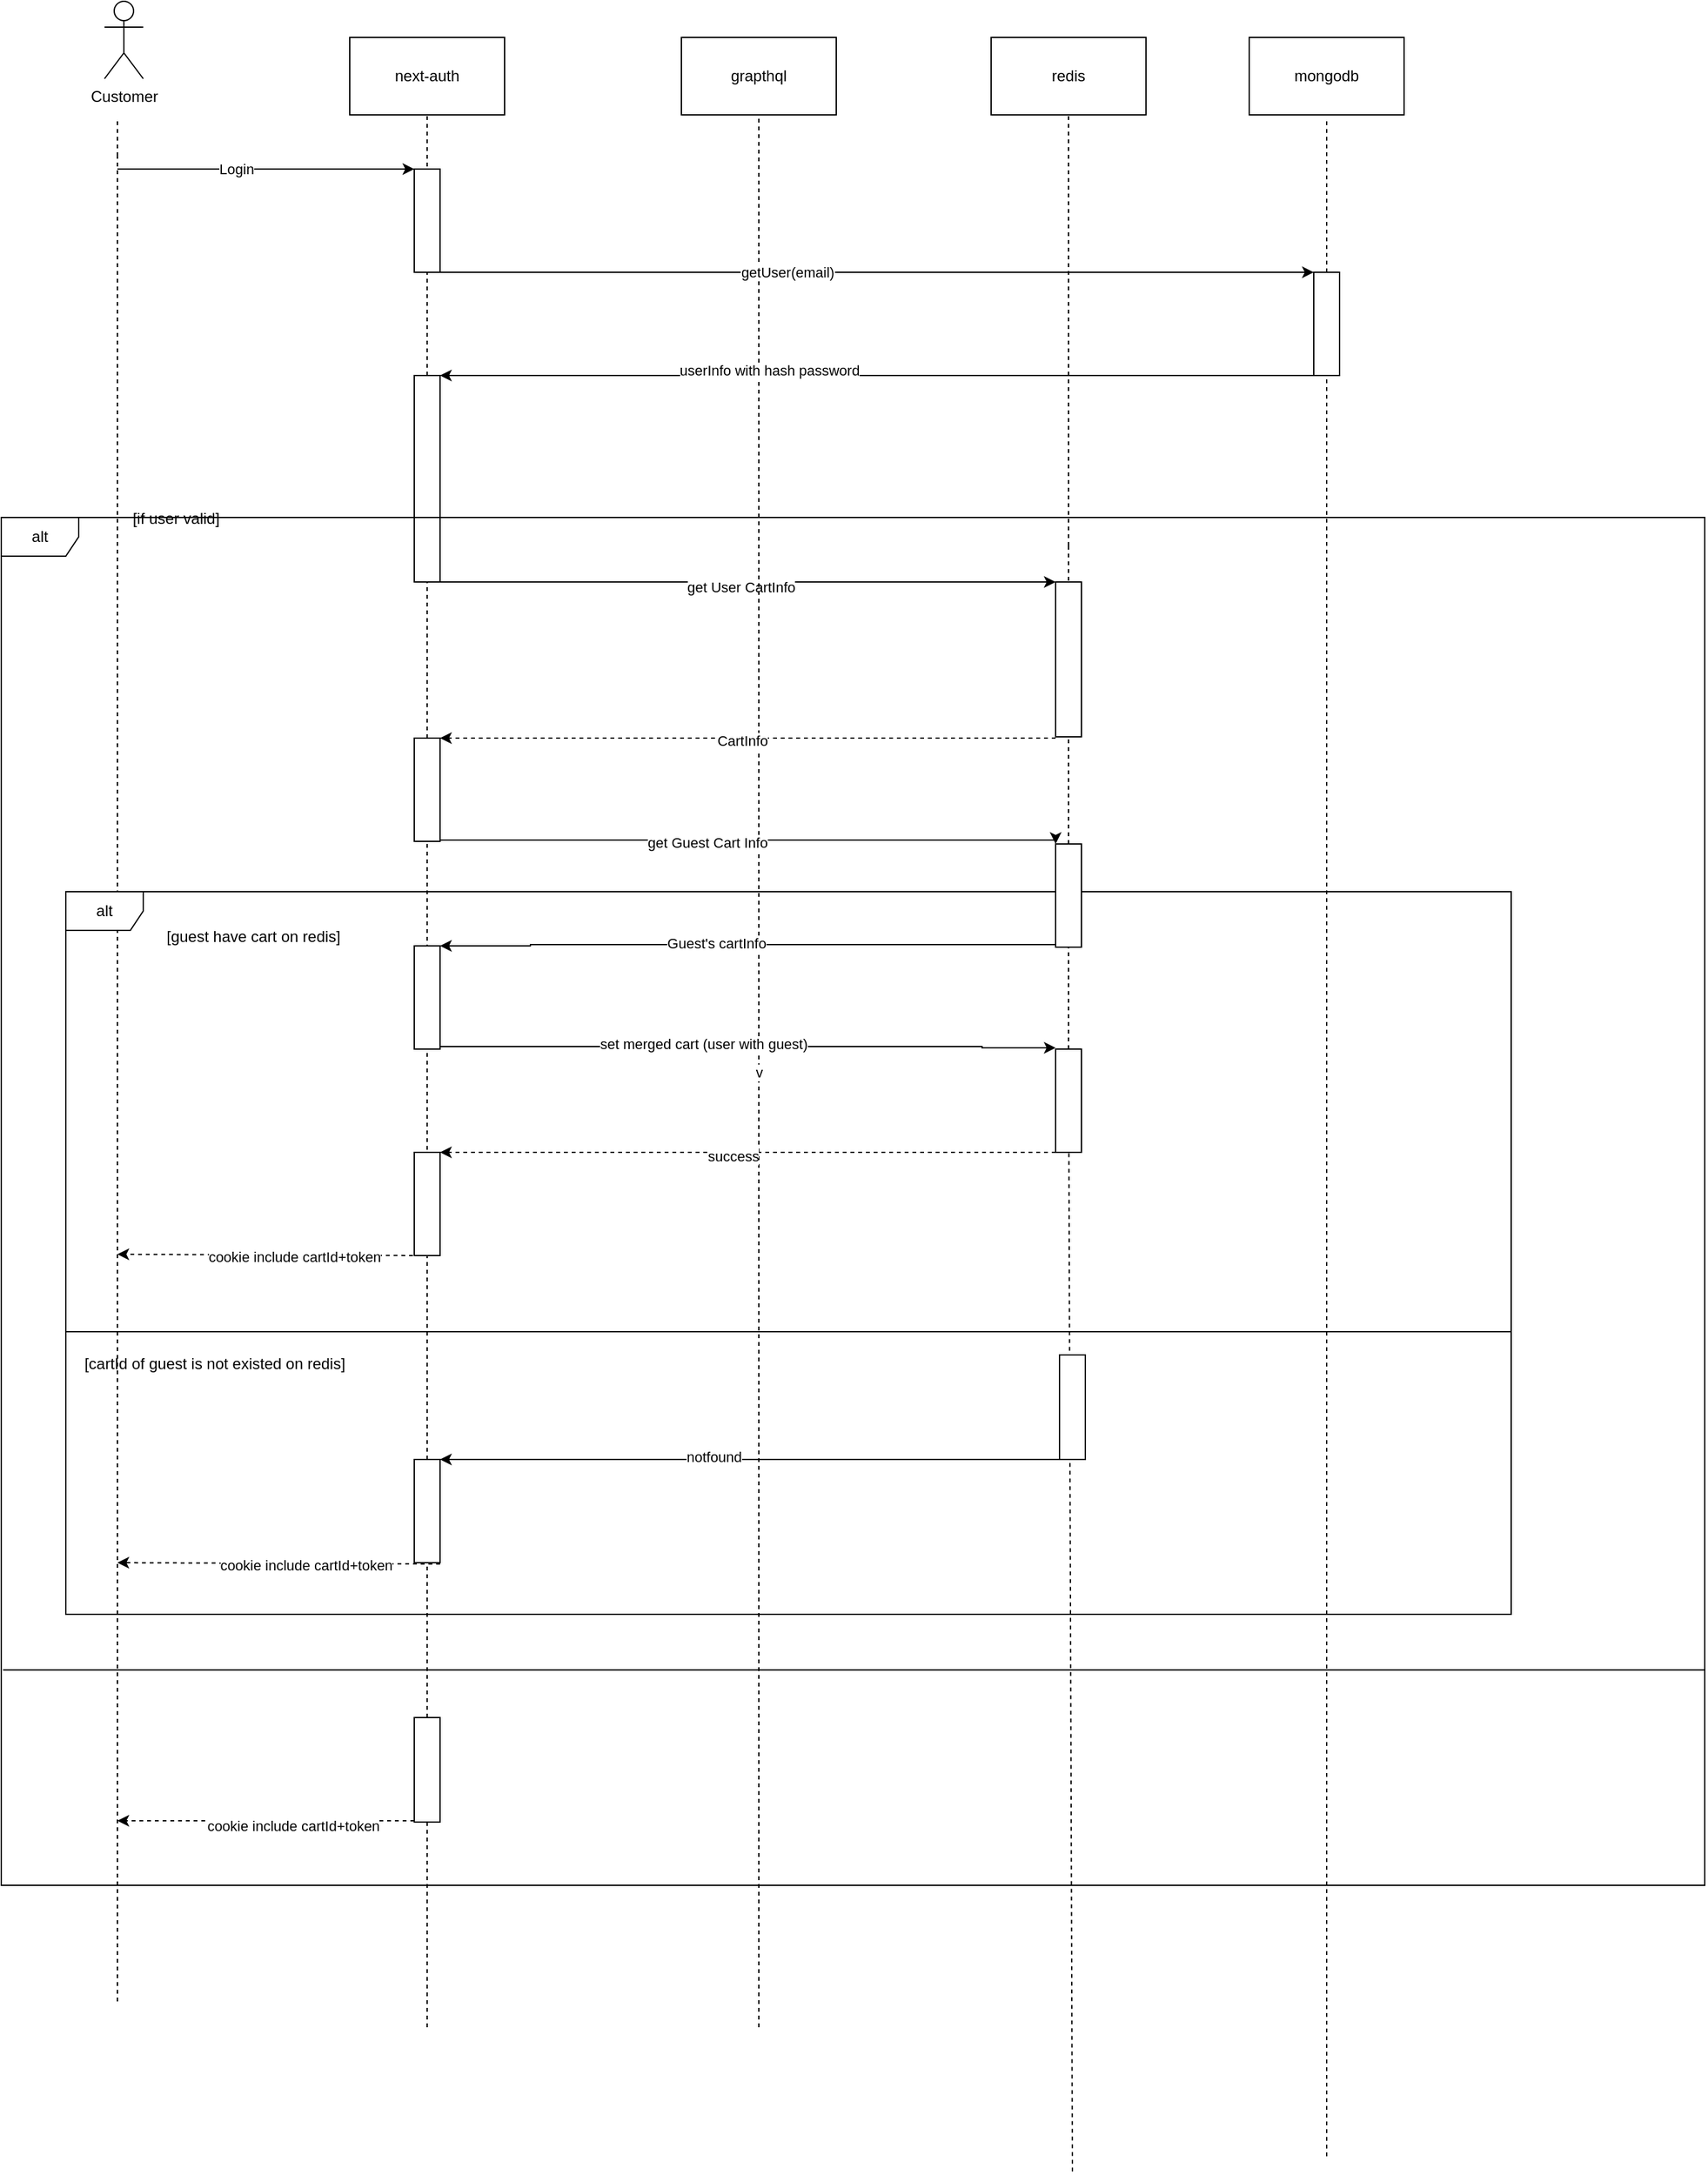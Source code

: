 <mxfile version="22.1.18" type="github">
  <diagram name="Trang-1" id="dvvwJ2dph8NqP0BnXhps">
    <mxGraphModel dx="814" dy="502" grid="1" gridSize="10" guides="1" tooltips="1" connect="1" arrows="1" fold="1" page="1" pageScale="1" pageWidth="827" pageHeight="1169" math="0" shadow="0">
      <root>
        <mxCell id="0" />
        <mxCell id="1" parent="0" />
        <mxCell id="zn6XUu11DT78l4Vp_WCX-81" style="edgeStyle=orthogonalEdgeStyle;rounded=0;orthogonalLoop=1;jettySize=auto;html=1;exitX=1;exitY=1;exitDx=0;exitDy=0;entryX=0;entryY=0;entryDx=0;entryDy=0;" edge="1" parent="1" source="zn6XUu11DT78l4Vp_WCX-75" target="zn6XUu11DT78l4Vp_WCX-80">
          <mxGeometry relative="1" as="geometry">
            <Array as="points">
              <mxPoint x="550" y="560" />
              <mxPoint x="550" y="560" />
            </Array>
          </mxGeometry>
        </mxCell>
        <mxCell id="zn6XUu11DT78l4Vp_WCX-82" value="get User CartInfo" style="edgeLabel;html=1;align=center;verticalAlign=middle;resizable=0;points=[];" vertex="1" connectable="0" parent="zn6XUu11DT78l4Vp_WCX-81">
          <mxGeometry x="-0.024" y="-4" relative="1" as="geometry">
            <mxPoint as="offset" />
          </mxGeometry>
        </mxCell>
        <mxCell id="zn6XUu11DT78l4Vp_WCX-75" value="" style="rounded=0;whiteSpace=wrap;html=1;" vertex="1" parent="1">
          <mxGeometry x="350" y="400" width="20" height="160" as="geometry" />
        </mxCell>
        <mxCell id="zn6XUu11DT78l4Vp_WCX-2" value="next-auth" style="rounded=0;whiteSpace=wrap;html=1;" vertex="1" parent="1">
          <mxGeometry x="300" y="138" width="120" height="60" as="geometry" />
        </mxCell>
        <mxCell id="zn6XUu11DT78l4Vp_WCX-3" value="grapthql" style="rounded=0;whiteSpace=wrap;html=1;" vertex="1" parent="1">
          <mxGeometry x="557" y="138" width="120" height="60" as="geometry" />
        </mxCell>
        <mxCell id="zn6XUu11DT78l4Vp_WCX-4" value="Customer" style="shape=umlActor;verticalLabelPosition=bottom;verticalAlign=top;html=1;outlineConnect=0;" vertex="1" parent="1">
          <mxGeometry x="110" y="110" width="30" height="60" as="geometry" />
        </mxCell>
        <mxCell id="zn6XUu11DT78l4Vp_WCX-8" value="" style="endArrow=none;dashed=1;html=1;rounded=0;" edge="1" parent="1">
          <mxGeometry width="50" height="50" relative="1" as="geometry">
            <mxPoint x="120" y="230" as="sourcePoint" />
            <mxPoint x="120" y="200" as="targetPoint" />
          </mxGeometry>
        </mxCell>
        <mxCell id="zn6XUu11DT78l4Vp_WCX-11" value="" style="endArrow=none;dashed=1;html=1;rounded=0;" edge="1" parent="1">
          <mxGeometry width="50" height="50" relative="1" as="geometry">
            <mxPoint x="120" y="1660" as="sourcePoint" />
            <mxPoint x="120" y="230" as="targetPoint" />
          </mxGeometry>
        </mxCell>
        <mxCell id="zn6XUu11DT78l4Vp_WCX-12" value="" style="endArrow=none;dashed=1;html=1;rounded=0;" edge="1" parent="1" source="zn6XUu11DT78l4Vp_WCX-75">
          <mxGeometry width="50" height="50" relative="1" as="geometry">
            <mxPoint x="360" y="550" as="sourcePoint" />
            <mxPoint x="360" y="198" as="targetPoint" />
          </mxGeometry>
        </mxCell>
        <mxCell id="zn6XUu11DT78l4Vp_WCX-17" value="v" style="endArrow=none;dashed=1;html=1;rounded=0;" edge="1" parent="1">
          <mxGeometry width="50" height="50" relative="1" as="geometry">
            <mxPoint x="617" y="1680" as="sourcePoint" />
            <mxPoint x="617" y="200" as="targetPoint" />
          </mxGeometry>
        </mxCell>
        <mxCell id="zn6XUu11DT78l4Vp_WCX-20" value="" style="rounded=0;whiteSpace=wrap;html=1;" vertex="1" parent="1">
          <mxGeometry x="350" y="240" width="20" height="80" as="geometry" />
        </mxCell>
        <mxCell id="zn6XUu11DT78l4Vp_WCX-22" value="" style="endArrow=classic;html=1;rounded=0;entryX=0;entryY=0;entryDx=0;entryDy=0;" edge="1" parent="1" target="zn6XUu11DT78l4Vp_WCX-20">
          <mxGeometry width="50" height="50" relative="1" as="geometry">
            <mxPoint x="120" y="240" as="sourcePoint" />
            <mxPoint x="360" y="310" as="targetPoint" />
          </mxGeometry>
        </mxCell>
        <mxCell id="zn6XUu11DT78l4Vp_WCX-23" value="Login" style="edgeLabel;html=1;align=center;verticalAlign=middle;resizable=0;points=[];" vertex="1" connectable="0" parent="zn6XUu11DT78l4Vp_WCX-22">
          <mxGeometry x="-0.206" y="1" relative="1" as="geometry">
            <mxPoint y="1" as="offset" />
          </mxGeometry>
        </mxCell>
        <mxCell id="zn6XUu11DT78l4Vp_WCX-24" value="redis" style="rounded=0;whiteSpace=wrap;html=1;" vertex="1" parent="1">
          <mxGeometry x="797" y="138" width="120" height="60" as="geometry" />
        </mxCell>
        <mxCell id="zn6XUu11DT78l4Vp_WCX-25" value="" style="endArrow=none;dashed=1;html=1;rounded=0;entryX=0.5;entryY=1;entryDx=0;entryDy=0;" edge="1" parent="1" target="zn6XUu11DT78l4Vp_WCX-24">
          <mxGeometry width="50" height="50" relative="1" as="geometry">
            <mxPoint x="857" y="532" as="sourcePoint" />
            <mxPoint x="847" y="200" as="targetPoint" />
          </mxGeometry>
        </mxCell>
        <mxCell id="zn6XUu11DT78l4Vp_WCX-26" value="mongodb" style="rounded=0;whiteSpace=wrap;html=1;" vertex="1" parent="1">
          <mxGeometry x="997" y="138" width="120" height="60" as="geometry" />
        </mxCell>
        <mxCell id="zn6XUu11DT78l4Vp_WCX-27" value="" style="endArrow=none;dashed=1;html=1;rounded=0;" edge="1" parent="1" source="zn6XUu11DT78l4Vp_WCX-70">
          <mxGeometry width="50" height="50" relative="1" as="geometry">
            <mxPoint x="1057" y="1180" as="sourcePoint" />
            <mxPoint x="1057" y="200" as="targetPoint" />
          </mxGeometry>
        </mxCell>
        <mxCell id="zn6XUu11DT78l4Vp_WCX-38" value="" style="endArrow=none;dashed=1;html=1;rounded=0;" edge="1" parent="1" source="zn6XUu11DT78l4Vp_WCX-48">
          <mxGeometry width="50" height="50" relative="1" as="geometry">
            <mxPoint x="857" y="1255" as="sourcePoint" />
            <mxPoint x="857" y="530" as="targetPoint" />
          </mxGeometry>
        </mxCell>
        <mxCell id="zn6XUu11DT78l4Vp_WCX-39" value="" style="endArrow=classic;html=1;rounded=0;dashed=1;exitX=0;exitY=1;exitDx=0;exitDy=0;entryX=1;entryY=0;entryDx=0;entryDy=0;" edge="1" parent="1" target="zn6XUu11DT78l4Vp_WCX-41">
          <mxGeometry width="50" height="50" relative="1" as="geometry">
            <mxPoint x="847" y="681" as="sourcePoint" />
            <mxPoint x="370" y="703" as="targetPoint" />
          </mxGeometry>
        </mxCell>
        <mxCell id="zn6XUu11DT78l4Vp_WCX-84" value="CartInfo" style="edgeLabel;html=1;align=center;verticalAlign=middle;resizable=0;points=[];" vertex="1" connectable="0" parent="zn6XUu11DT78l4Vp_WCX-39">
          <mxGeometry x="0.019" y="2" relative="1" as="geometry">
            <mxPoint as="offset" />
          </mxGeometry>
        </mxCell>
        <mxCell id="zn6XUu11DT78l4Vp_WCX-42" value="" style="endArrow=none;dashed=1;html=1;rounded=0;" edge="1" parent="1" source="zn6XUu11DT78l4Vp_WCX-128" target="zn6XUu11DT78l4Vp_WCX-41">
          <mxGeometry width="50" height="50" relative="1" as="geometry">
            <mxPoint x="360" y="1680" as="sourcePoint" />
            <mxPoint x="360" y="204" as="targetPoint" />
          </mxGeometry>
        </mxCell>
        <mxCell id="zn6XUu11DT78l4Vp_WCX-124" style="edgeStyle=orthogonalEdgeStyle;rounded=0;orthogonalLoop=1;jettySize=auto;html=1;entryX=0;entryY=0;entryDx=0;entryDy=0;" edge="1" parent="1" source="zn6XUu11DT78l4Vp_WCX-41" target="zn6XUu11DT78l4Vp_WCX-48">
          <mxGeometry relative="1" as="geometry">
            <Array as="points">
              <mxPoint x="847" y="760" />
            </Array>
          </mxGeometry>
        </mxCell>
        <mxCell id="zn6XUu11DT78l4Vp_WCX-125" value="get Guest Cart Info" style="edgeLabel;html=1;align=center;verticalAlign=middle;resizable=0;points=[];" vertex="1" connectable="0" parent="zn6XUu11DT78l4Vp_WCX-124">
          <mxGeometry x="-0.138" y="-2" relative="1" as="geometry">
            <mxPoint as="offset" />
          </mxGeometry>
        </mxCell>
        <mxCell id="zn6XUu11DT78l4Vp_WCX-41" value="" style="rounded=0;whiteSpace=wrap;html=1;" vertex="1" parent="1">
          <mxGeometry x="350" y="681" width="20" height="80" as="geometry" />
        </mxCell>
        <mxCell id="zn6XUu11DT78l4Vp_WCX-44" value="alt" style="shape=umlFrame;whiteSpace=wrap;html=1;pointerEvents=0;" vertex="1" parent="1">
          <mxGeometry x="80" y="800" width="1120" height="560" as="geometry" />
        </mxCell>
        <mxCell id="zn6XUu11DT78l4Vp_WCX-45" value="[guest have cart on redis]" style="text;html=1;align=center;verticalAlign=middle;resizable=0;points=[];autosize=1;strokeColor=none;fillColor=none;" vertex="1" parent="1">
          <mxGeometry x="145" y="820" width="160" height="30" as="geometry" />
        </mxCell>
        <mxCell id="zn6XUu11DT78l4Vp_WCX-58" value="" style="endArrow=none;dashed=1;html=1;rounded=0;" edge="1" parent="1" target="zn6XUu11DT78l4Vp_WCX-48">
          <mxGeometry width="50" height="50" relative="1" as="geometry">
            <mxPoint x="857" y="922" as="sourcePoint" />
            <mxPoint x="857" y="247" as="targetPoint" />
          </mxGeometry>
        </mxCell>
        <mxCell id="zn6XUu11DT78l4Vp_WCX-101" style="edgeStyle=orthogonalEdgeStyle;rounded=0;orthogonalLoop=1;jettySize=auto;html=1;entryX=1;entryY=0;entryDx=0;entryDy=0;exitX=0;exitY=1;exitDx=0;exitDy=0;" edge="1" parent="1" target="zn6XUu11DT78l4Vp_WCX-98">
          <mxGeometry relative="1" as="geometry">
            <mxPoint x="847" y="842" as="sourcePoint" />
            <mxPoint x="370" y="881" as="targetPoint" />
            <Array as="points">
              <mxPoint x="440" y="841" />
            </Array>
          </mxGeometry>
        </mxCell>
        <mxCell id="zn6XUu11DT78l4Vp_WCX-102" value="Guest&#39;s cartInfo" style="edgeLabel;html=1;align=center;verticalAlign=middle;resizable=0;points=[];" vertex="1" connectable="0" parent="zn6XUu11DT78l4Vp_WCX-101">
          <mxGeometry x="0.104" y="-1" relative="1" as="geometry">
            <mxPoint as="offset" />
          </mxGeometry>
        </mxCell>
        <mxCell id="zn6XUu11DT78l4Vp_WCX-48" value="" style="rounded=0;whiteSpace=wrap;html=1;" vertex="1" parent="1">
          <mxGeometry x="847" y="763" width="20" height="80" as="geometry" />
        </mxCell>
        <mxCell id="zn6XUu11DT78l4Vp_WCX-64" value="alt" style="shape=umlFrame;whiteSpace=wrap;html=1;pointerEvents=0;" vertex="1" parent="1">
          <mxGeometry x="30" y="510" width="1320" height="1060" as="geometry" />
        </mxCell>
        <mxCell id="zn6XUu11DT78l4Vp_WCX-66" value="[if user valid]" style="text;html=1;align=center;verticalAlign=middle;resizable=0;points=[];autosize=1;strokeColor=none;fillColor=none;" vertex="1" parent="1">
          <mxGeometry x="120" y="496" width="90" height="30" as="geometry" />
        </mxCell>
        <mxCell id="zn6XUu11DT78l4Vp_WCX-72" value="" style="endArrow=classic;html=1;rounded=0;exitX=1;exitY=1;exitDx=0;exitDy=0;entryX=0;entryY=0;entryDx=0;entryDy=0;" edge="1" parent="1" source="zn6XUu11DT78l4Vp_WCX-20" target="zn6XUu11DT78l4Vp_WCX-70">
          <mxGeometry width="50" height="50" relative="1" as="geometry">
            <mxPoint x="130" y="250" as="sourcePoint" />
            <mxPoint x="1280" y="320" as="targetPoint" />
          </mxGeometry>
        </mxCell>
        <mxCell id="zn6XUu11DT78l4Vp_WCX-73" value="getUser(email)" style="edgeLabel;html=1;align=center;verticalAlign=middle;resizable=0;points=[];" vertex="1" connectable="0" parent="zn6XUu11DT78l4Vp_WCX-72">
          <mxGeometry x="-0.206" y="1" relative="1" as="geometry">
            <mxPoint y="1" as="offset" />
          </mxGeometry>
        </mxCell>
        <mxCell id="zn6XUu11DT78l4Vp_WCX-74" value="" style="endArrow=none;dashed=1;html=1;rounded=0;entryX=0.5;entryY=1;entryDx=0;entryDy=0;" edge="1" parent="1" target="zn6XUu11DT78l4Vp_WCX-70">
          <mxGeometry width="50" height="50" relative="1" as="geometry">
            <mxPoint x="1057" y="1780" as="sourcePoint" />
            <mxPoint x="1300" y="578" as="targetPoint" />
          </mxGeometry>
        </mxCell>
        <mxCell id="zn6XUu11DT78l4Vp_WCX-77" style="edgeStyle=orthogonalEdgeStyle;rounded=0;orthogonalLoop=1;jettySize=auto;html=1;entryX=1;entryY=0;entryDx=0;entryDy=0;exitX=0;exitY=1;exitDx=0;exitDy=0;" edge="1" parent="1" source="zn6XUu11DT78l4Vp_WCX-70" target="zn6XUu11DT78l4Vp_WCX-75">
          <mxGeometry relative="1" as="geometry">
            <Array as="points">
              <mxPoint x="830" y="400" />
              <mxPoint x="830" y="400" />
            </Array>
          </mxGeometry>
        </mxCell>
        <mxCell id="zn6XUu11DT78l4Vp_WCX-79" value="userInfo with hash password" style="edgeLabel;html=1;align=center;verticalAlign=middle;resizable=0;points=[];" vertex="1" connectable="0" parent="zn6XUu11DT78l4Vp_WCX-77">
          <mxGeometry x="0.247" y="-4" relative="1" as="geometry">
            <mxPoint as="offset" />
          </mxGeometry>
        </mxCell>
        <mxCell id="zn6XUu11DT78l4Vp_WCX-70" value="" style="rounded=0;whiteSpace=wrap;html=1;" vertex="1" parent="1">
          <mxGeometry x="1047" y="320" width="20" height="80" as="geometry" />
        </mxCell>
        <mxCell id="zn6XUu11DT78l4Vp_WCX-76" value="" style="endArrow=none;dashed=1;html=1;rounded=0;entryX=0.5;entryY=1;entryDx=0;entryDy=0;" edge="1" parent="1" source="zn6XUu11DT78l4Vp_WCX-41" target="zn6XUu11DT78l4Vp_WCX-75">
          <mxGeometry width="50" height="50" relative="1" as="geometry">
            <mxPoint x="360" y="715" as="sourcePoint" />
            <mxPoint x="360" y="543" as="targetPoint" />
          </mxGeometry>
        </mxCell>
        <mxCell id="zn6XUu11DT78l4Vp_WCX-80" value="" style="rounded=0;whiteSpace=wrap;html=1;" vertex="1" parent="1">
          <mxGeometry x="847" y="560" width="20" height="120" as="geometry" />
        </mxCell>
        <mxCell id="zn6XUu11DT78l4Vp_WCX-106" style="edgeStyle=orthogonalEdgeStyle;rounded=0;orthogonalLoop=1;jettySize=auto;html=1;entryX=0;entryY=0;entryDx=0;entryDy=0;" edge="1" parent="1">
          <mxGeometry relative="1" as="geometry">
            <mxPoint x="370" y="920.0" as="sourcePoint" />
            <mxPoint x="847" y="921" as="targetPoint" />
            <Array as="points">
              <mxPoint x="790" y="920" />
              <mxPoint x="790" y="921" />
            </Array>
          </mxGeometry>
        </mxCell>
        <mxCell id="zn6XUu11DT78l4Vp_WCX-107" value="set merged cart (user with guest)" style="edgeLabel;html=1;align=center;verticalAlign=middle;resizable=0;points=[];" vertex="1" connectable="0" parent="zn6XUu11DT78l4Vp_WCX-106">
          <mxGeometry x="-0.149" y="2" relative="1" as="geometry">
            <mxPoint as="offset" />
          </mxGeometry>
        </mxCell>
        <mxCell id="zn6XUu11DT78l4Vp_WCX-98" value="" style="rounded=0;whiteSpace=wrap;html=1;" vertex="1" parent="1">
          <mxGeometry x="350" y="842" width="20" height="80" as="geometry" />
        </mxCell>
        <mxCell id="zn6XUu11DT78l4Vp_WCX-105" value="" style="endArrow=none;dashed=1;html=1;rounded=0;" edge="1" parent="1">
          <mxGeometry width="50" height="50" relative="1" as="geometry">
            <mxPoint x="860" y="1791.714" as="sourcePoint" />
            <mxPoint x="857" y="926" as="targetPoint" />
          </mxGeometry>
        </mxCell>
        <mxCell id="zn6XUu11DT78l4Vp_WCX-113" style="edgeStyle=orthogonalEdgeStyle;rounded=0;orthogonalLoop=1;jettySize=auto;html=1;entryX=1;entryY=0;entryDx=0;entryDy=0;dashed=1;" edge="1" parent="1" source="zn6XUu11DT78l4Vp_WCX-108" target="zn6XUu11DT78l4Vp_WCX-111">
          <mxGeometry relative="1" as="geometry">
            <Array as="points">
              <mxPoint x="700" y="1002" />
              <mxPoint x="700" y="1002" />
            </Array>
          </mxGeometry>
        </mxCell>
        <mxCell id="zn6XUu11DT78l4Vp_WCX-116" value="success" style="edgeLabel;html=1;align=center;verticalAlign=middle;resizable=0;points=[];" vertex="1" connectable="0" parent="zn6XUu11DT78l4Vp_WCX-113">
          <mxGeometry x="0.051" y="3" relative="1" as="geometry">
            <mxPoint as="offset" />
          </mxGeometry>
        </mxCell>
        <mxCell id="zn6XUu11DT78l4Vp_WCX-108" value="" style="rounded=0;whiteSpace=wrap;html=1;" vertex="1" parent="1">
          <mxGeometry x="847" y="922" width="20" height="80" as="geometry" />
        </mxCell>
        <mxCell id="zn6XUu11DT78l4Vp_WCX-111" value="" style="rounded=0;whiteSpace=wrap;html=1;" vertex="1" parent="1">
          <mxGeometry x="350" y="1002" width="20" height="80" as="geometry" />
        </mxCell>
        <mxCell id="zn6XUu11DT78l4Vp_WCX-118" value="" style="endArrow=classic;html=1;rounded=0;exitX=0.25;exitY=1;exitDx=0;exitDy=0;dashed=1;" edge="1" parent="1" source="zn6XUu11DT78l4Vp_WCX-111">
          <mxGeometry width="50" height="50" relative="1" as="geometry">
            <mxPoint x="270" y="821" as="sourcePoint" />
            <mxPoint x="120" y="1081" as="targetPoint" />
          </mxGeometry>
        </mxCell>
        <mxCell id="zn6XUu11DT78l4Vp_WCX-120" value="cookie include cartId+token" style="edgeLabel;html=1;align=center;verticalAlign=middle;resizable=0;points=[];" vertex="1" connectable="0" parent="zn6XUu11DT78l4Vp_WCX-118">
          <mxGeometry x="-0.168" y="1" relative="1" as="geometry">
            <mxPoint as="offset" />
          </mxGeometry>
        </mxCell>
        <mxCell id="zn6XUu11DT78l4Vp_WCX-121" value="" style="endArrow=none;html=1;rounded=0;exitX=0;exitY=0.837;exitDx=0;exitDy=0;exitPerimeter=0;entryX=1;entryY=0.837;entryDx=0;entryDy=0;entryPerimeter=0;" edge="1" parent="1">
          <mxGeometry width="50" height="50" relative="1" as="geometry">
            <mxPoint x="80" y="1140.983" as="sourcePoint" />
            <mxPoint x="1200" y="1140.983" as="targetPoint" />
          </mxGeometry>
        </mxCell>
        <mxCell id="zn6XUu11DT78l4Vp_WCX-122" value="[cartId of guest is not existed on redis]" style="text;html=1;align=center;verticalAlign=middle;resizable=0;points=[];autosize=1;strokeColor=none;fillColor=none;" vertex="1" parent="1">
          <mxGeometry x="80" y="1151" width="230" height="30" as="geometry" />
        </mxCell>
        <mxCell id="zn6XUu11DT78l4Vp_WCX-126" style="edgeStyle=orthogonalEdgeStyle;rounded=0;orthogonalLoop=1;jettySize=auto;html=1;entryX=1;entryY=0;entryDx=0;entryDy=0;" edge="1" parent="1" source="zn6XUu11DT78l4Vp_WCX-123" target="zn6XUu11DT78l4Vp_WCX-128">
          <mxGeometry relative="1" as="geometry">
            <mxPoint x="360" y="1240" as="targetPoint" />
            <Array as="points">
              <mxPoint x="860" y="1240" />
            </Array>
          </mxGeometry>
        </mxCell>
        <mxCell id="zn6XUu11DT78l4Vp_WCX-130" value="notfound" style="edgeLabel;html=1;align=center;verticalAlign=middle;resizable=0;points=[];" vertex="1" connectable="0" parent="zn6XUu11DT78l4Vp_WCX-126">
          <mxGeometry x="0.118" y="-2" relative="1" as="geometry">
            <mxPoint as="offset" />
          </mxGeometry>
        </mxCell>
        <mxCell id="zn6XUu11DT78l4Vp_WCX-123" value="" style="rounded=0;whiteSpace=wrap;html=1;" vertex="1" parent="1">
          <mxGeometry x="850" y="1159" width="20" height="81" as="geometry" />
        </mxCell>
        <mxCell id="zn6XUu11DT78l4Vp_WCX-129" value="" style="endArrow=none;dashed=1;html=1;rounded=0;" edge="1" parent="1" source="zn6XUu11DT78l4Vp_WCX-136" target="zn6XUu11DT78l4Vp_WCX-128">
          <mxGeometry width="50" height="50" relative="1" as="geometry">
            <mxPoint x="360" y="1680" as="sourcePoint" />
            <mxPoint x="360" y="761" as="targetPoint" />
          </mxGeometry>
        </mxCell>
        <mxCell id="zn6XUu11DT78l4Vp_WCX-128" value="" style="rounded=0;whiteSpace=wrap;html=1;" vertex="1" parent="1">
          <mxGeometry x="350" y="1240" width="20" height="80" as="geometry" />
        </mxCell>
        <mxCell id="zn6XUu11DT78l4Vp_WCX-131" value="" style="endArrow=classic;html=1;rounded=0;exitX=0.25;exitY=1;exitDx=0;exitDy=0;dashed=1;" edge="1" parent="1">
          <mxGeometry width="50" height="50" relative="1" as="geometry">
            <mxPoint x="370" y="1321" as="sourcePoint" />
            <mxPoint x="120" y="1320" as="targetPoint" />
          </mxGeometry>
        </mxCell>
        <mxCell id="zn6XUu11DT78l4Vp_WCX-132" value="cookie include cartId+token" style="edgeLabel;html=1;align=center;verticalAlign=middle;resizable=0;points=[];" vertex="1" connectable="0" parent="zn6XUu11DT78l4Vp_WCX-131">
          <mxGeometry x="-0.168" y="1" relative="1" as="geometry">
            <mxPoint as="offset" />
          </mxGeometry>
        </mxCell>
        <mxCell id="zn6XUu11DT78l4Vp_WCX-133" value="" style="endArrow=none;html=1;rounded=0;exitX=0.001;exitY=0.908;exitDx=0;exitDy=0;exitPerimeter=0;entryX=1;entryY=0.908;entryDx=0;entryDy=0;entryPerimeter=0;" edge="1" parent="1">
          <mxGeometry width="50" height="50" relative="1" as="geometry">
            <mxPoint x="31.32" y="1403.16" as="sourcePoint" />
            <mxPoint x="1350" y="1403.16" as="targetPoint" />
          </mxGeometry>
        </mxCell>
        <mxCell id="zn6XUu11DT78l4Vp_WCX-137" value="" style="endArrow=none;dashed=1;html=1;rounded=0;" edge="1" parent="1" target="zn6XUu11DT78l4Vp_WCX-136">
          <mxGeometry width="50" height="50" relative="1" as="geometry">
            <mxPoint x="360" y="1680" as="sourcePoint" />
            <mxPoint x="360" y="1320" as="targetPoint" />
          </mxGeometry>
        </mxCell>
        <mxCell id="zn6XUu11DT78l4Vp_WCX-141" style="edgeStyle=orthogonalEdgeStyle;rounded=0;orthogonalLoop=1;jettySize=auto;html=1;dashed=1;" edge="1" parent="1" source="zn6XUu11DT78l4Vp_WCX-136">
          <mxGeometry relative="1" as="geometry">
            <mxPoint x="120" y="1520" as="targetPoint" />
            <Array as="points">
              <mxPoint x="300" y="1520" />
              <mxPoint x="300" y="1520" />
            </Array>
          </mxGeometry>
        </mxCell>
        <mxCell id="zn6XUu11DT78l4Vp_WCX-142" value="cookie include cartId+token" style="edgeLabel;html=1;align=center;verticalAlign=middle;resizable=0;points=[];" vertex="1" connectable="0" parent="zn6XUu11DT78l4Vp_WCX-141">
          <mxGeometry x="-0.178" y="4" relative="1" as="geometry">
            <mxPoint as="offset" />
          </mxGeometry>
        </mxCell>
        <mxCell id="zn6XUu11DT78l4Vp_WCX-136" value="" style="rounded=0;whiteSpace=wrap;html=1;" vertex="1" parent="1">
          <mxGeometry x="350" y="1440" width="20" height="81" as="geometry" />
        </mxCell>
      </root>
    </mxGraphModel>
  </diagram>
</mxfile>

